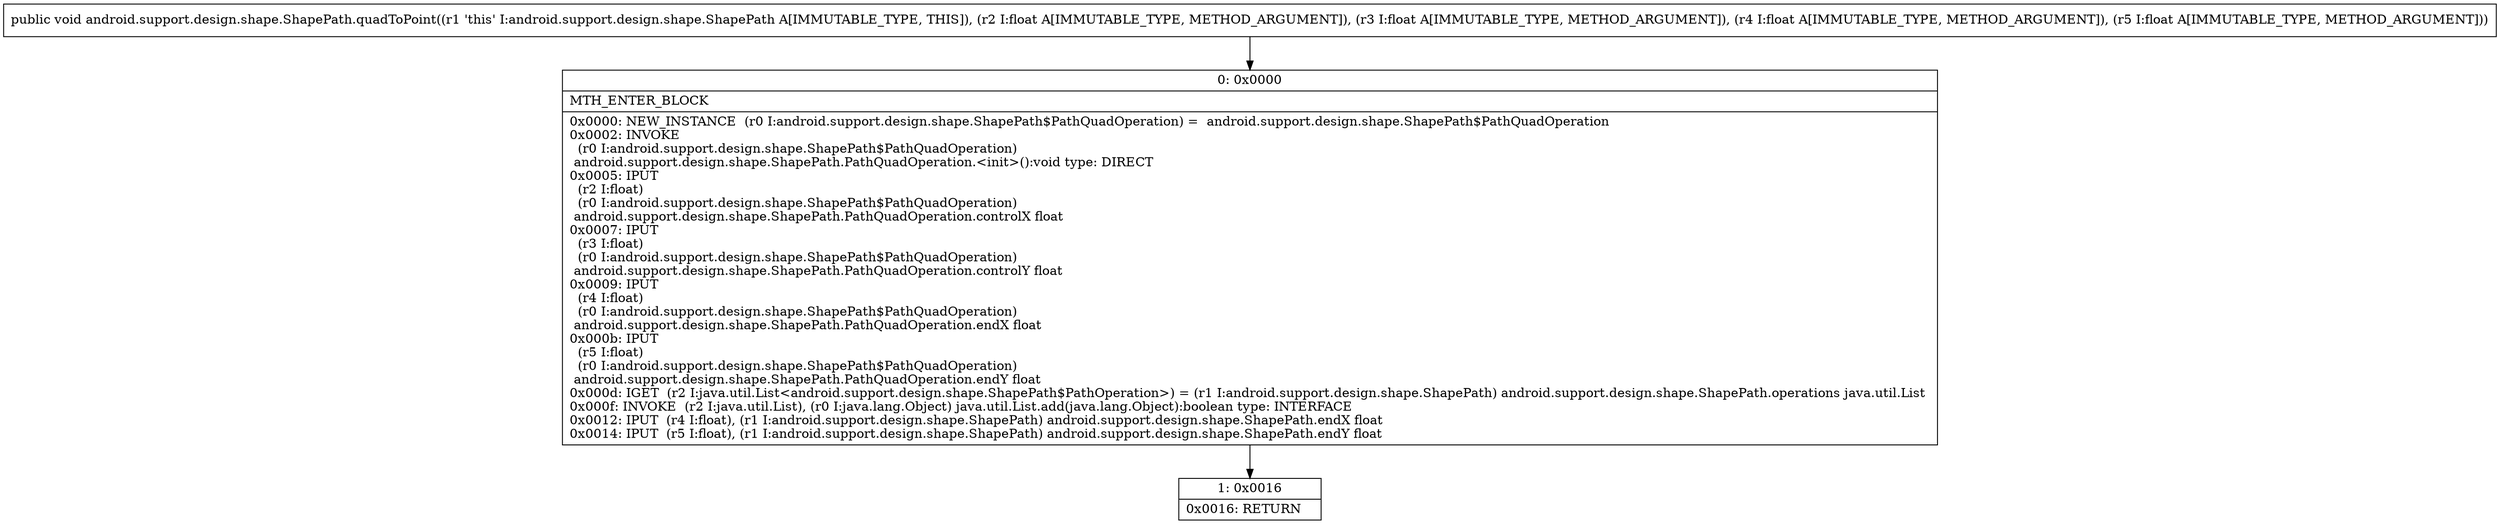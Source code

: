 digraph "CFG forandroid.support.design.shape.ShapePath.quadToPoint(FFFF)V" {
Node_0 [shape=record,label="{0\:\ 0x0000|MTH_ENTER_BLOCK\l|0x0000: NEW_INSTANCE  (r0 I:android.support.design.shape.ShapePath$PathQuadOperation) =  android.support.design.shape.ShapePath$PathQuadOperation \l0x0002: INVOKE  \l  (r0 I:android.support.design.shape.ShapePath$PathQuadOperation)\l android.support.design.shape.ShapePath.PathQuadOperation.\<init\>():void type: DIRECT \l0x0005: IPUT  \l  (r2 I:float)\l  (r0 I:android.support.design.shape.ShapePath$PathQuadOperation)\l android.support.design.shape.ShapePath.PathQuadOperation.controlX float \l0x0007: IPUT  \l  (r3 I:float)\l  (r0 I:android.support.design.shape.ShapePath$PathQuadOperation)\l android.support.design.shape.ShapePath.PathQuadOperation.controlY float \l0x0009: IPUT  \l  (r4 I:float)\l  (r0 I:android.support.design.shape.ShapePath$PathQuadOperation)\l android.support.design.shape.ShapePath.PathQuadOperation.endX float \l0x000b: IPUT  \l  (r5 I:float)\l  (r0 I:android.support.design.shape.ShapePath$PathQuadOperation)\l android.support.design.shape.ShapePath.PathQuadOperation.endY float \l0x000d: IGET  (r2 I:java.util.List\<android.support.design.shape.ShapePath$PathOperation\>) = (r1 I:android.support.design.shape.ShapePath) android.support.design.shape.ShapePath.operations java.util.List \l0x000f: INVOKE  (r2 I:java.util.List), (r0 I:java.lang.Object) java.util.List.add(java.lang.Object):boolean type: INTERFACE \l0x0012: IPUT  (r4 I:float), (r1 I:android.support.design.shape.ShapePath) android.support.design.shape.ShapePath.endX float \l0x0014: IPUT  (r5 I:float), (r1 I:android.support.design.shape.ShapePath) android.support.design.shape.ShapePath.endY float \l}"];
Node_1 [shape=record,label="{1\:\ 0x0016|0x0016: RETURN   \l}"];
MethodNode[shape=record,label="{public void android.support.design.shape.ShapePath.quadToPoint((r1 'this' I:android.support.design.shape.ShapePath A[IMMUTABLE_TYPE, THIS]), (r2 I:float A[IMMUTABLE_TYPE, METHOD_ARGUMENT]), (r3 I:float A[IMMUTABLE_TYPE, METHOD_ARGUMENT]), (r4 I:float A[IMMUTABLE_TYPE, METHOD_ARGUMENT]), (r5 I:float A[IMMUTABLE_TYPE, METHOD_ARGUMENT])) }"];
MethodNode -> Node_0;
Node_0 -> Node_1;
}

